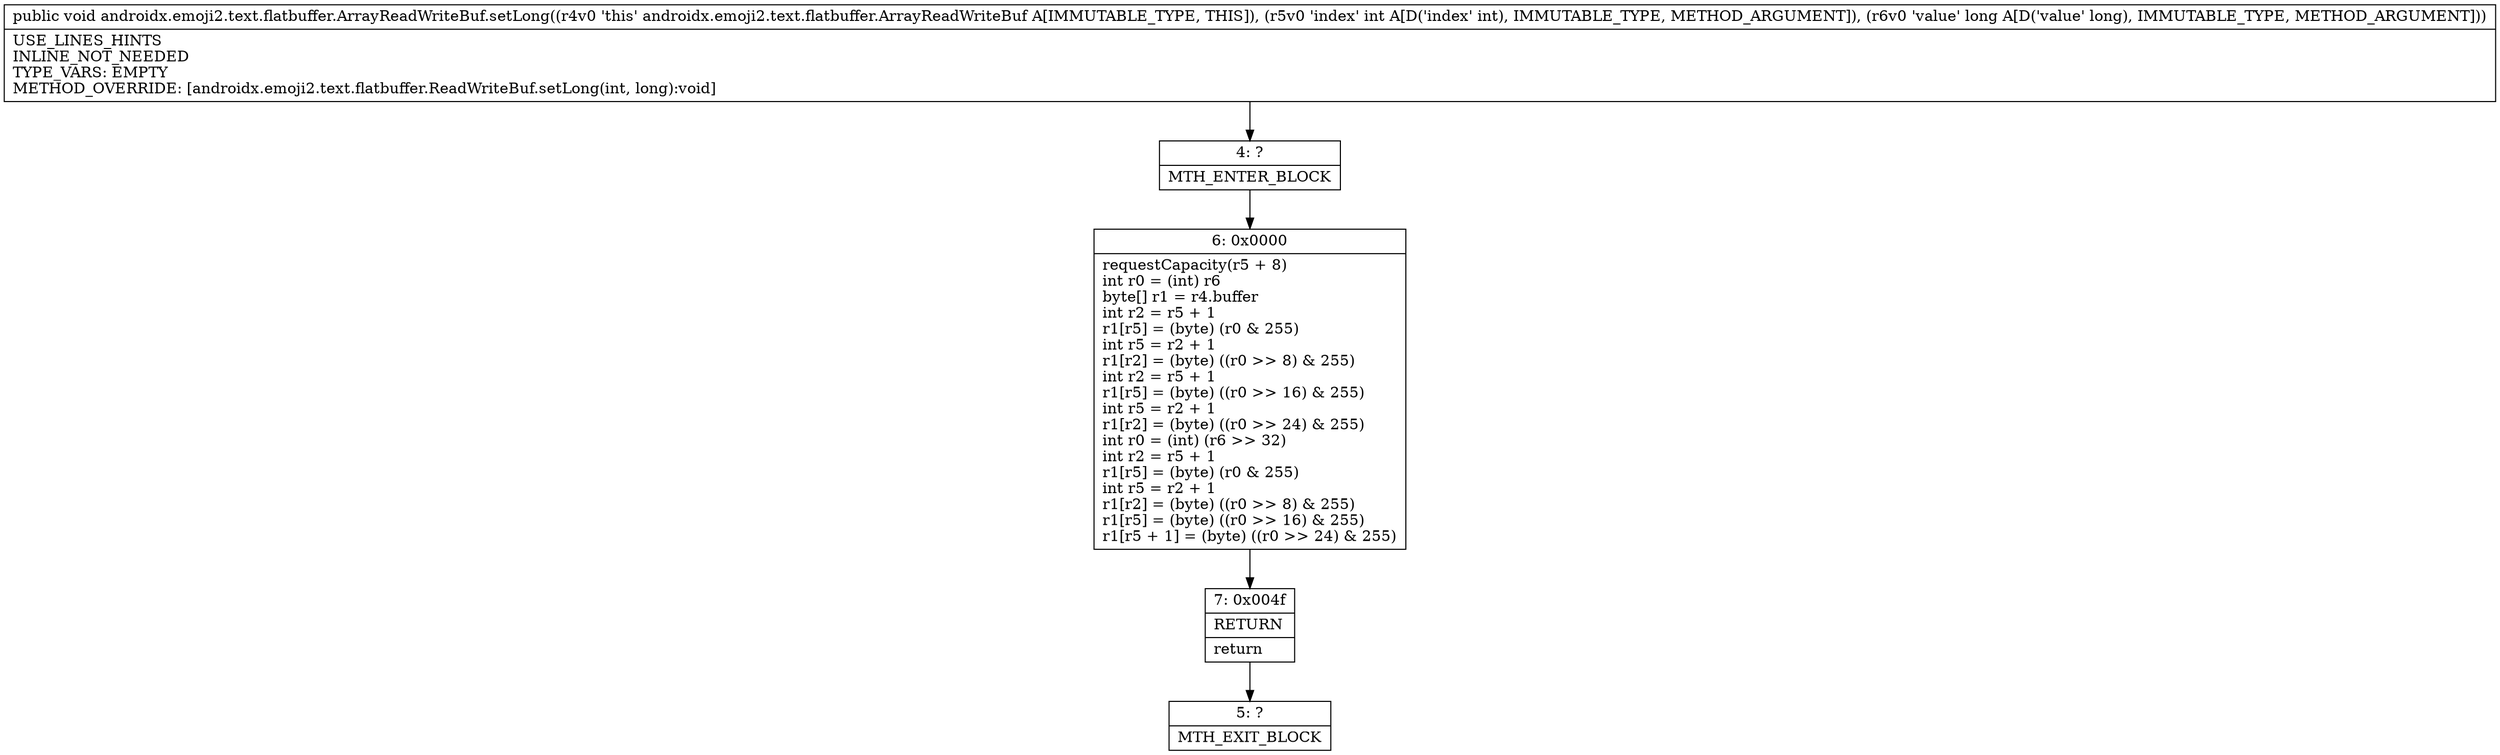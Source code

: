 digraph "CFG forandroidx.emoji2.text.flatbuffer.ArrayReadWriteBuf.setLong(IJ)V" {
Node_4 [shape=record,label="{4\:\ ?|MTH_ENTER_BLOCK\l}"];
Node_6 [shape=record,label="{6\:\ 0x0000|requestCapacity(r5 + 8)\lint r0 = (int) r6\lbyte[] r1 = r4.buffer\lint r2 = r5 + 1\lr1[r5] = (byte) (r0 & 255)\lint r5 = r2 + 1\lr1[r2] = (byte) ((r0 \>\> 8) & 255)\lint r2 = r5 + 1\lr1[r5] = (byte) ((r0 \>\> 16) & 255)\lint r5 = r2 + 1\lr1[r2] = (byte) ((r0 \>\> 24) & 255)\lint r0 = (int) (r6 \>\> 32)\lint r2 = r5 + 1\lr1[r5] = (byte) (r0 & 255)\lint r5 = r2 + 1\lr1[r2] = (byte) ((r0 \>\> 8) & 255)\lr1[r5] = (byte) ((r0 \>\> 16) & 255)\lr1[r5 + 1] = (byte) ((r0 \>\> 24) & 255)\l}"];
Node_7 [shape=record,label="{7\:\ 0x004f|RETURN\l|return\l}"];
Node_5 [shape=record,label="{5\:\ ?|MTH_EXIT_BLOCK\l}"];
MethodNode[shape=record,label="{public void androidx.emoji2.text.flatbuffer.ArrayReadWriteBuf.setLong((r4v0 'this' androidx.emoji2.text.flatbuffer.ArrayReadWriteBuf A[IMMUTABLE_TYPE, THIS]), (r5v0 'index' int A[D('index' int), IMMUTABLE_TYPE, METHOD_ARGUMENT]), (r6v0 'value' long A[D('value' long), IMMUTABLE_TYPE, METHOD_ARGUMENT]))  | USE_LINES_HINTS\lINLINE_NOT_NEEDED\lTYPE_VARS: EMPTY\lMETHOD_OVERRIDE: [androidx.emoji2.text.flatbuffer.ReadWriteBuf.setLong(int, long):void]\l}"];
MethodNode -> Node_4;Node_4 -> Node_6;
Node_6 -> Node_7;
Node_7 -> Node_5;
}


